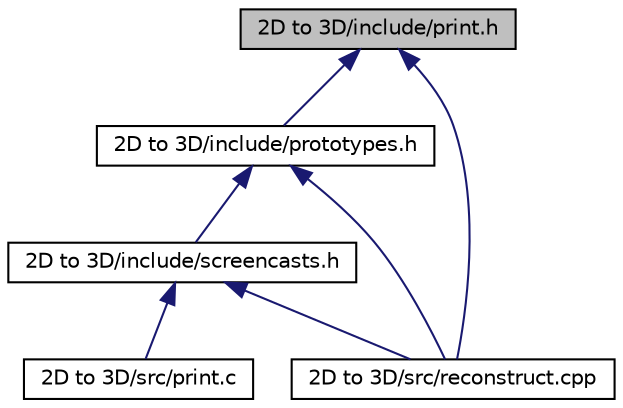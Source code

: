 digraph "2D to 3D/include/print.h"
{
  edge [fontname="Helvetica",fontsize="10",labelfontname="Helvetica",labelfontsize="10"];
  node [fontname="Helvetica",fontsize="10",shape=record];
  Node1 [label="2D to 3D/include/print.h",height=0.2,width=0.4,color="black", fillcolor="grey75", style="filled", fontcolor="black"];
  Node1 -> Node2 [dir="back",color="midnightblue",fontsize="10",style="solid",fontname="Helvetica"];
  Node2 [label="2D to 3D/include/prototypes.h",height=0.2,width=0.4,color="black", fillcolor="white", style="filled",URL="$prototypes_8h.html"];
  Node2 -> Node3 [dir="back",color="midnightblue",fontsize="10",style="solid",fontname="Helvetica"];
  Node3 [label="2D to 3D/include/screencasts.h",height=0.2,width=0.4,color="black", fillcolor="white", style="filled",URL="$screencasts_8h.html"];
  Node3 -> Node4 [dir="back",color="midnightblue",fontsize="10",style="solid",fontname="Helvetica"];
  Node4 [label="2D to 3D/src/print.c",height=0.2,width=0.4,color="black", fillcolor="white", style="filled",URL="$print_8c.html"];
  Node3 -> Node5 [dir="back",color="midnightblue",fontsize="10",style="solid",fontname="Helvetica"];
  Node5 [label="2D to 3D/src/reconstruct.cpp",height=0.2,width=0.4,color="black", fillcolor="white", style="filled",URL="$reconstruct_8cpp.html"];
  Node2 -> Node5 [dir="back",color="midnightblue",fontsize="10",style="solid",fontname="Helvetica"];
  Node1 -> Node5 [dir="back",color="midnightblue",fontsize="10",style="solid",fontname="Helvetica"];
}
